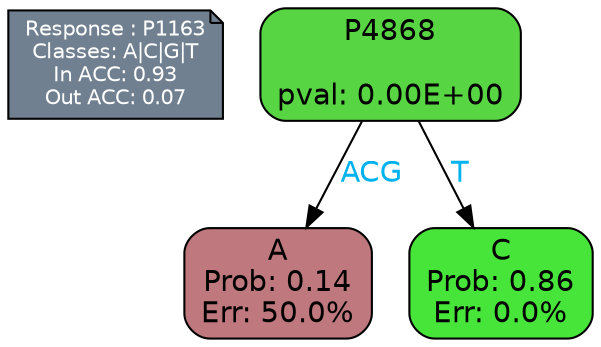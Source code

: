 digraph Tree {
node [shape=box, style="filled, rounded", color="black", fontname=helvetica] ;
graph [ranksep=equally, splines=polylines, bgcolor=transparent, dpi=600] ;
edge [fontname=helvetica] ;
LEGEND [label="Response : P1163
Classes: A|C|G|T
In ACC: 0.93
Out ACC: 0.07
",shape=note,align=left,style=filled,fillcolor="slategray",fontcolor="white",fontsize=10];1 [label="P4868

pval: 0.00E+00", fillcolor="#58d542"] ;
2 [label="A
Prob: 0.14
Err: 50.0%", fillcolor="#bf787d"] ;
3 [label="C
Prob: 0.86
Err: 0.0%", fillcolor="#47e539"] ;
1 -> 2 [label="ACG",fontcolor=deepskyblue2] ;
1 -> 3 [label="T",fontcolor=deepskyblue2] ;
{rank = same; 2;3;}{rank = same; LEGEND;1;}}